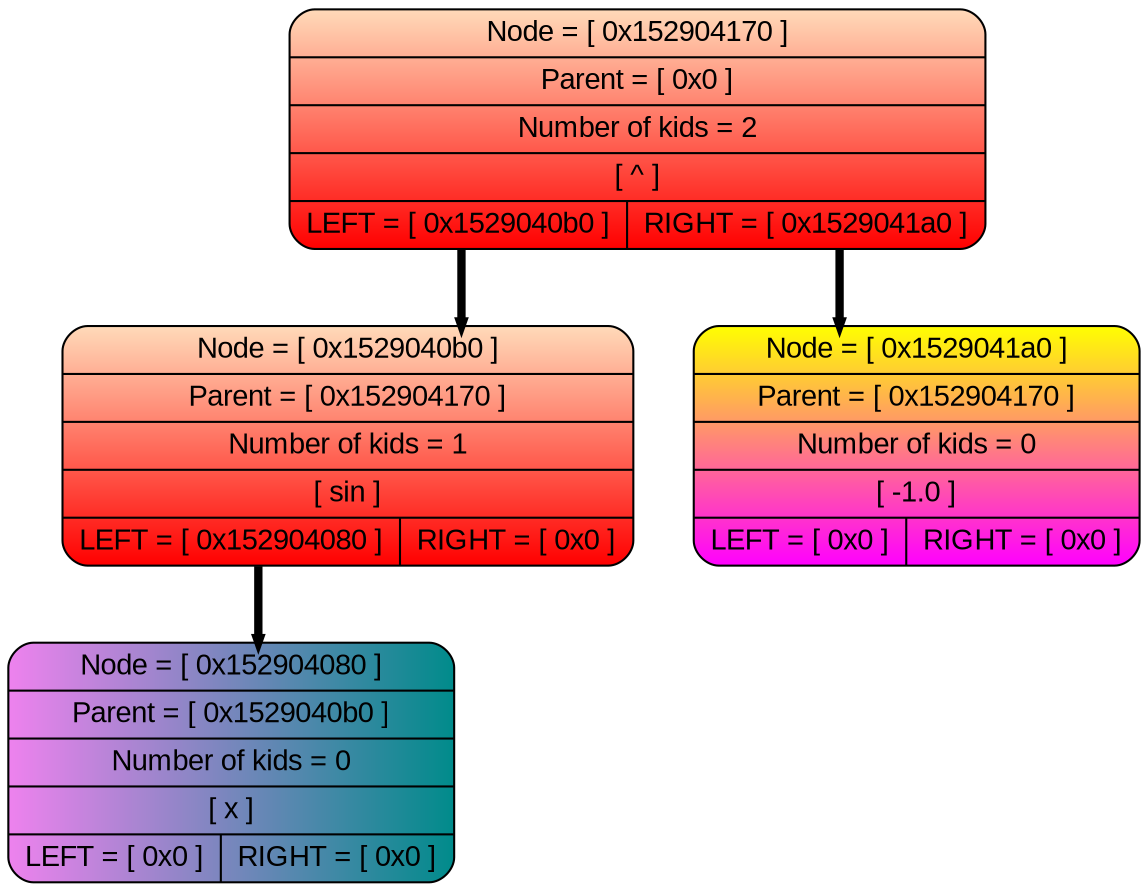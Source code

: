 digraph tree{
splines=ortho;
rankdir=HR;
nodesep=0.4;
node [shape=record, fontname="Arial"];
edge [style=bold, color="black", weight=10, penwidth=4, arrowsize=0.2];
P0x152904170 [style = "filled, rounded", fillcolor="peachpuff:red" gradientangle=270,label=" {Node = [ 0x152904170 ] | Parent = [ 0x0 ] | Number of kids = 2 |[ ^ ] | { <l> LEFT = [ 0x1529040b0 ] | <r> RIGHT = [ 0x1529041a0 ]}}" ];
P0x1529040b0 [style = "filled, rounded", fillcolor="peachpuff:red" gradientangle=270,label=" {Node = [ 0x1529040b0 ] | Parent = [ 0x152904170 ] | Number of kids = 1 |[ sin ] | { <l> LEFT = [ 0x152904080 ] | <r> RIGHT = [ 0x0 ]}}" ];
P0x152904080 [style = "filled, rounded", fillcolor="violet:darkcyan"label=" {Node = [ 0x152904080 ] | Parent = [ 0x1529040b0 ] | Number of kids = 0 |[ x ] | { <l> LEFT = [ 0x0 ] | <r> RIGHT = [ 0x0 ]}}" ];
P0x1529040b0:<l> -> P0x152904080
P0x1529041a0 [style = "filled, rounded", fillcolor="yellow:magenta" gradientangle=270,label=" {Node = [ 0x1529041a0 ] | Parent = [ 0x152904170 ] | Number of kids = 0 | [ -1.0 ] | { <l> LEFT = [ 0x0 ] | <r> RIGHT = [ 0x0 ]}}" ];
P0x152904170:<l> -> P0x1529040b0
P0x152904170:<r> -> P0x1529041a0
}
